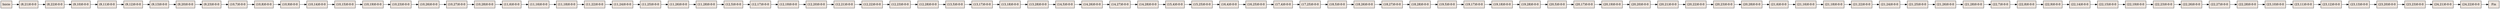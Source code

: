 digraph LinearColumn {rankdir = "LR";
0[shape=record, style=filled, fillcolor=seashell2,label=" Inicio"];
1[shape=record, style=filled, fillcolor=seashell2,label=" (8,21)0-0-0"];
0->1;
1[shape=record, style=filled, fillcolor=seashell2,label=" (8,21)0-0-0"];
1->2;
2[shape=record, style=filled, fillcolor=seashell2,label=" (8,22)0-0-0"];
2->3;
3[shape=record, style=filled, fillcolor=seashell2,label=" (9,10)0-0-0"];
3->4;
4[shape=record, style=filled, fillcolor=seashell2,label=" (9,11)0-0-0"];
4->5;
5[shape=record, style=filled, fillcolor=seashell2,label=" (9,12)0-0-0"];
5->6;
6[shape=record, style=filled, fillcolor=seashell2,label=" (9,13)0-0-0"];
6->7;
7[shape=record, style=filled, fillcolor=seashell2,label=" (9,20)0-0-0"];
7->8;
8[shape=record, style=filled, fillcolor=seashell2,label=" (9,23)0-0-0"];
8->9;
9[shape=record, style=filled, fillcolor=seashell2,label=" (10,7)0-0-0"];
9->10;
10[shape=record, style=filled, fillcolor=seashell2,label=" (10,8)0-0-0"];
10->11;
11[shape=record, style=filled, fillcolor=seashell2,label=" (10,9)0-0-0"];
11->12;
12[shape=record, style=filled, fillcolor=seashell2,label=" (10,14)0-0-0"];
12->13;
13[shape=record, style=filled, fillcolor=seashell2,label=" (10,15)0-0-0"];
13->14;
14[shape=record, style=filled, fillcolor=seashell2,label=" (10,19)0-0-0"];
14->15;
15[shape=record, style=filled, fillcolor=seashell2,label=" (10,23)0-0-0"];
15->16;
16[shape=record, style=filled, fillcolor=seashell2,label=" (10,26)0-0-0"];
16->17;
17[shape=record, style=filled, fillcolor=seashell2,label=" (10,27)0-0-0"];
17->18;
18[shape=record, style=filled, fillcolor=seashell2,label=" (10,28)0-0-0"];
18->19;
19[shape=record, style=filled, fillcolor=seashell2,label=" (11,6)0-0-0"];
19->20;
20[shape=record, style=filled, fillcolor=seashell2,label=" (11,16)0-0-0"];
20->21;
21[shape=record, style=filled, fillcolor=seashell2,label=" (11,18)0-0-0"];
21->22;
22[shape=record, style=filled, fillcolor=seashell2,label=" (11,22)0-0-0"];
22->23;
23[shape=record, style=filled, fillcolor=seashell2,label=" (11,24)0-0-0"];
23->24;
24[shape=record, style=filled, fillcolor=seashell2,label=" (11,25)0-0-0"];
24->25;
25[shape=record, style=filled, fillcolor=seashell2,label=" (11,26)0-0-0"];
25->26;
26[shape=record, style=filled, fillcolor=seashell2,label=" (11,28)0-0-0"];
26->27;
27[shape=record, style=filled, fillcolor=seashell2,label=" (12,5)0-0-0"];
27->28;
28[shape=record, style=filled, fillcolor=seashell2,label=" (12,17)0-0-0"];
28->29;
29[shape=record, style=filled, fillcolor=seashell2,label=" (12,19)0-0-0"];
29->30;
30[shape=record, style=filled, fillcolor=seashell2,label=" (12,20)0-0-0"];
30->31;
31[shape=record, style=filled, fillcolor=seashell2,label=" (12,21)0-0-0"];
31->32;
32[shape=record, style=filled, fillcolor=seashell2,label=" (12,22)0-0-0"];
32->33;
33[shape=record, style=filled, fillcolor=seashell2,label=" (12,23)0-0-0"];
33->34;
34[shape=record, style=filled, fillcolor=seashell2,label=" (12,28)0-0-0"];
34->35;
35[shape=record, style=filled, fillcolor=seashell2,label=" (13,5)0-0-0"];
35->36;
36[shape=record, style=filled, fillcolor=seashell2,label=" (13,17)0-0-0"];
36->37;
37[shape=record, style=filled, fillcolor=seashell2,label=" (13,18)0-0-0"];
37->38;
38[shape=record, style=filled, fillcolor=seashell2,label=" (13,28)0-0-0"];
38->39;
39[shape=record, style=filled, fillcolor=seashell2,label=" (14,5)0-0-0"];
39->40;
40[shape=record, style=filled, fillcolor=seashell2,label=" (14,26)0-0-0"];
40->41;
41[shape=record, style=filled, fillcolor=seashell2,label=" (14,27)0-0-0"];
41->42;
42[shape=record, style=filled, fillcolor=seashell2,label=" (14,28)0-0-0"];
42->43;
43[shape=record, style=filled, fillcolor=seashell2,label=" (15,4)0-0-0"];
43->44;
44[shape=record, style=filled, fillcolor=seashell2,label=" (15,25)0-0-0"];
44->45;
45[shape=record, style=filled, fillcolor=seashell2,label=" (16,4)0-0-0"];
45->46;
46[shape=record, style=filled, fillcolor=seashell2,label=" (16,25)0-0-0"];
46->47;
47[shape=record, style=filled, fillcolor=seashell2,label=" (17,4)0-0-0"];
47->48;
48[shape=record, style=filled, fillcolor=seashell2,label=" (17,25)0-0-0"];
48->49;
49[shape=record, style=filled, fillcolor=seashell2,label=" (18,5)0-0-0"];
49->50;
50[shape=record, style=filled, fillcolor=seashell2,label=" (18,26)0-0-0"];
50->51;
51[shape=record, style=filled, fillcolor=seashell2,label=" (18,27)0-0-0"];
51->52;
52[shape=record, style=filled, fillcolor=seashell2,label=" (18,28)0-0-0"];
52->53;
53[shape=record, style=filled, fillcolor=seashell2,label=" (19,5)0-0-0"];
53->54;
54[shape=record, style=filled, fillcolor=seashell2,label=" (19,17)0-0-0"];
54->55;
55[shape=record, style=filled, fillcolor=seashell2,label=" (19,18)0-0-0"];
55->56;
56[shape=record, style=filled, fillcolor=seashell2,label=" (19,28)0-0-0"];
56->57;
57[shape=record, style=filled, fillcolor=seashell2,label=" (20,5)0-0-0"];
57->58;
58[shape=record, style=filled, fillcolor=seashell2,label=" (20,17)0-0-0"];
58->59;
59[shape=record, style=filled, fillcolor=seashell2,label=" (20,19)0-0-0"];
59->60;
60[shape=record, style=filled, fillcolor=seashell2,label=" (20,20)0-0-0"];
60->61;
61[shape=record, style=filled, fillcolor=seashell2,label=" (20,21)0-0-0"];
61->62;
62[shape=record, style=filled, fillcolor=seashell2,label=" (20,22)0-0-0"];
62->63;
63[shape=record, style=filled, fillcolor=seashell2,label=" (20,23)0-0-0"];
63->64;
64[shape=record, style=filled, fillcolor=seashell2,label=" (20,28)0-0-0"];
64->65;
65[shape=record, style=filled, fillcolor=seashell2,label=" (21,6)0-0-0"];
65->66;
66[shape=record, style=filled, fillcolor=seashell2,label=" (21,16)0-0-0"];
66->67;
67[shape=record, style=filled, fillcolor=seashell2,label=" (21,18)0-0-0"];
67->68;
68[shape=record, style=filled, fillcolor=seashell2,label=" (21,22)0-0-0"];
68->69;
69[shape=record, style=filled, fillcolor=seashell2,label=" (21,24)0-0-0"];
69->70;
70[shape=record, style=filled, fillcolor=seashell2,label=" (21,25)0-0-0"];
70->71;
71[shape=record, style=filled, fillcolor=seashell2,label=" (21,26)0-0-0"];
71->72;
72[shape=record, style=filled, fillcolor=seashell2,label=" (21,28)0-0-0"];
72->73;
73[shape=record, style=filled, fillcolor=seashell2,label=" (22,7)0-0-0"];
73->74;
74[shape=record, style=filled, fillcolor=seashell2,label=" (22,8)0-0-0"];
74->75;
75[shape=record, style=filled, fillcolor=seashell2,label=" (22,9)0-0-0"];
75->76;
76[shape=record, style=filled, fillcolor=seashell2,label=" (22,14)0-0-0"];
76->77;
77[shape=record, style=filled, fillcolor=seashell2,label=" (22,15)0-0-0"];
77->78;
78[shape=record, style=filled, fillcolor=seashell2,label=" (22,19)0-0-0"];
78->79;
79[shape=record, style=filled, fillcolor=seashell2,label=" (22,23)0-0-0"];
79->80;
80[shape=record, style=filled, fillcolor=seashell2,label=" (22,26)0-0-0"];
80->81;
81[shape=record, style=filled, fillcolor=seashell2,label=" (22,27)0-0-0"];
81->82;
82[shape=record, style=filled, fillcolor=seashell2,label=" (22,28)0-0-0"];
82->83;
83[shape=record, style=filled, fillcolor=seashell2,label=" (23,10)0-0-0"];
83->84;
84[shape=record, style=filled, fillcolor=seashell2,label=" (23,11)0-0-0"];
84->85;
85[shape=record, style=filled, fillcolor=seashell2,label=" (23,12)0-0-0"];
85->86;
86[shape=record, style=filled, fillcolor=seashell2,label=" (23,13)0-0-0"];
86->87;
87[shape=record, style=filled, fillcolor=seashell2,label=" (23,20)0-0-0"];
87->88;
88[shape=record, style=filled, fillcolor=seashell2,label=" (23,23)0-0-0"];
88->89;
89[shape=record, style=filled, fillcolor=seashell2,label=" (24,21)0-0-0"];
89->90;
90[shape=record, style=filled, fillcolor=seashell2,label=" (24,22)0-0-0"];
90->91;
91[shape=record, style=filled, fillcolor=seashell2,label=" Fin"];
}
